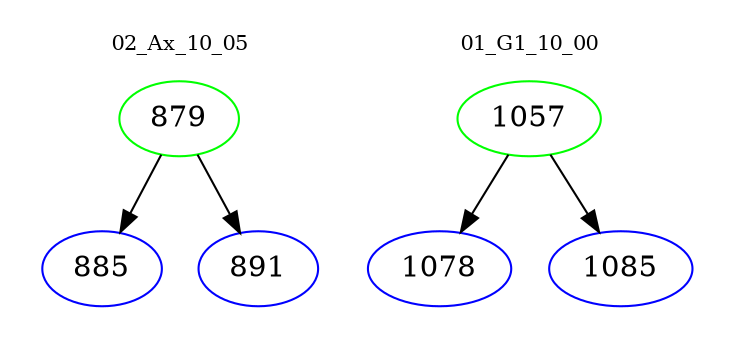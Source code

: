 digraph{
subgraph cluster_0 {
color = white
label = "02_Ax_10_05";
fontsize=10;
T0_879 [label="879", color="green"]
T0_879 -> T0_885 [color="black"]
T0_885 [label="885", color="blue"]
T0_879 -> T0_891 [color="black"]
T0_891 [label="891", color="blue"]
}
subgraph cluster_1 {
color = white
label = "01_G1_10_00";
fontsize=10;
T1_1057 [label="1057", color="green"]
T1_1057 -> T1_1078 [color="black"]
T1_1078 [label="1078", color="blue"]
T1_1057 -> T1_1085 [color="black"]
T1_1085 [label="1085", color="blue"]
}
}
